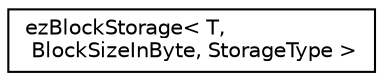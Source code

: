 digraph "Graphical Class Hierarchy"
{
 // LATEX_PDF_SIZE
  edge [fontname="Helvetica",fontsize="10",labelfontname="Helvetica",labelfontsize="10"];
  node [fontname="Helvetica",fontsize="10",shape=record];
  rankdir="LR";
  Node0 [label="ezBlockStorage\< T,\l BlockSizeInByte, StorageType \>",height=0.2,width=0.4,color="black", fillcolor="white", style="filled",URL="$d3/d1f/classez_block_storage.htm",tooltip=" "];
}
